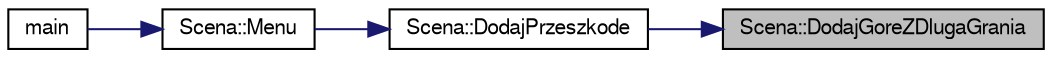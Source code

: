 digraph "Scena::DodajGoreZDlugaGrania"
{
 // LATEX_PDF_SIZE
  edge [fontname="FreeSans",fontsize="10",labelfontname="FreeSans",labelfontsize="10"];
  node [fontname="FreeSans",fontsize="10",shape=record];
  rankdir="RL";
  Node1 [label="Scena::DodajGoreZDlugaGrania",height=0.2,width=0.4,color="black", fillcolor="grey75", style="filled", fontcolor="black",tooltip="Metody dodajace przeszkody."];
  Node1 -> Node2 [dir="back",color="midnightblue",fontsize="10",style="solid",fontname="FreeSans"];
  Node2 [label="Scena::DodajPrzeszkode",height=0.2,width=0.4,color="black", fillcolor="white", style="filled",URL="$a00153.html#a6faca9a9cb055f76ea492826cf77cbe4",tooltip="Metoda pozwalajaca dodanie nowej przeszkody do listy sceny."];
  Node2 -> Node3 [dir="back",color="midnightblue",fontsize="10",style="solid",fontname="FreeSans"];
  Node3 [label="Scena::Menu",height=0.2,width=0.4,color="black", fillcolor="white", style="filled",URL="$a00153.html#aba5cd9be3daabe70b47768fb56d9484f",tooltip="Metody obslugujace dzialanie sceny."];
  Node3 -> Node4 [dir="back",color="midnightblue",fontsize="10",style="solid",fontname="FreeSans"];
  Node4 [label="main",height=0.2,width=0.4,color="black", fillcolor="white", style="filled",URL="$a00086.html#ae66f6b31b5ad750f1fe042a706a4e3d4",tooltip=" "];
}
